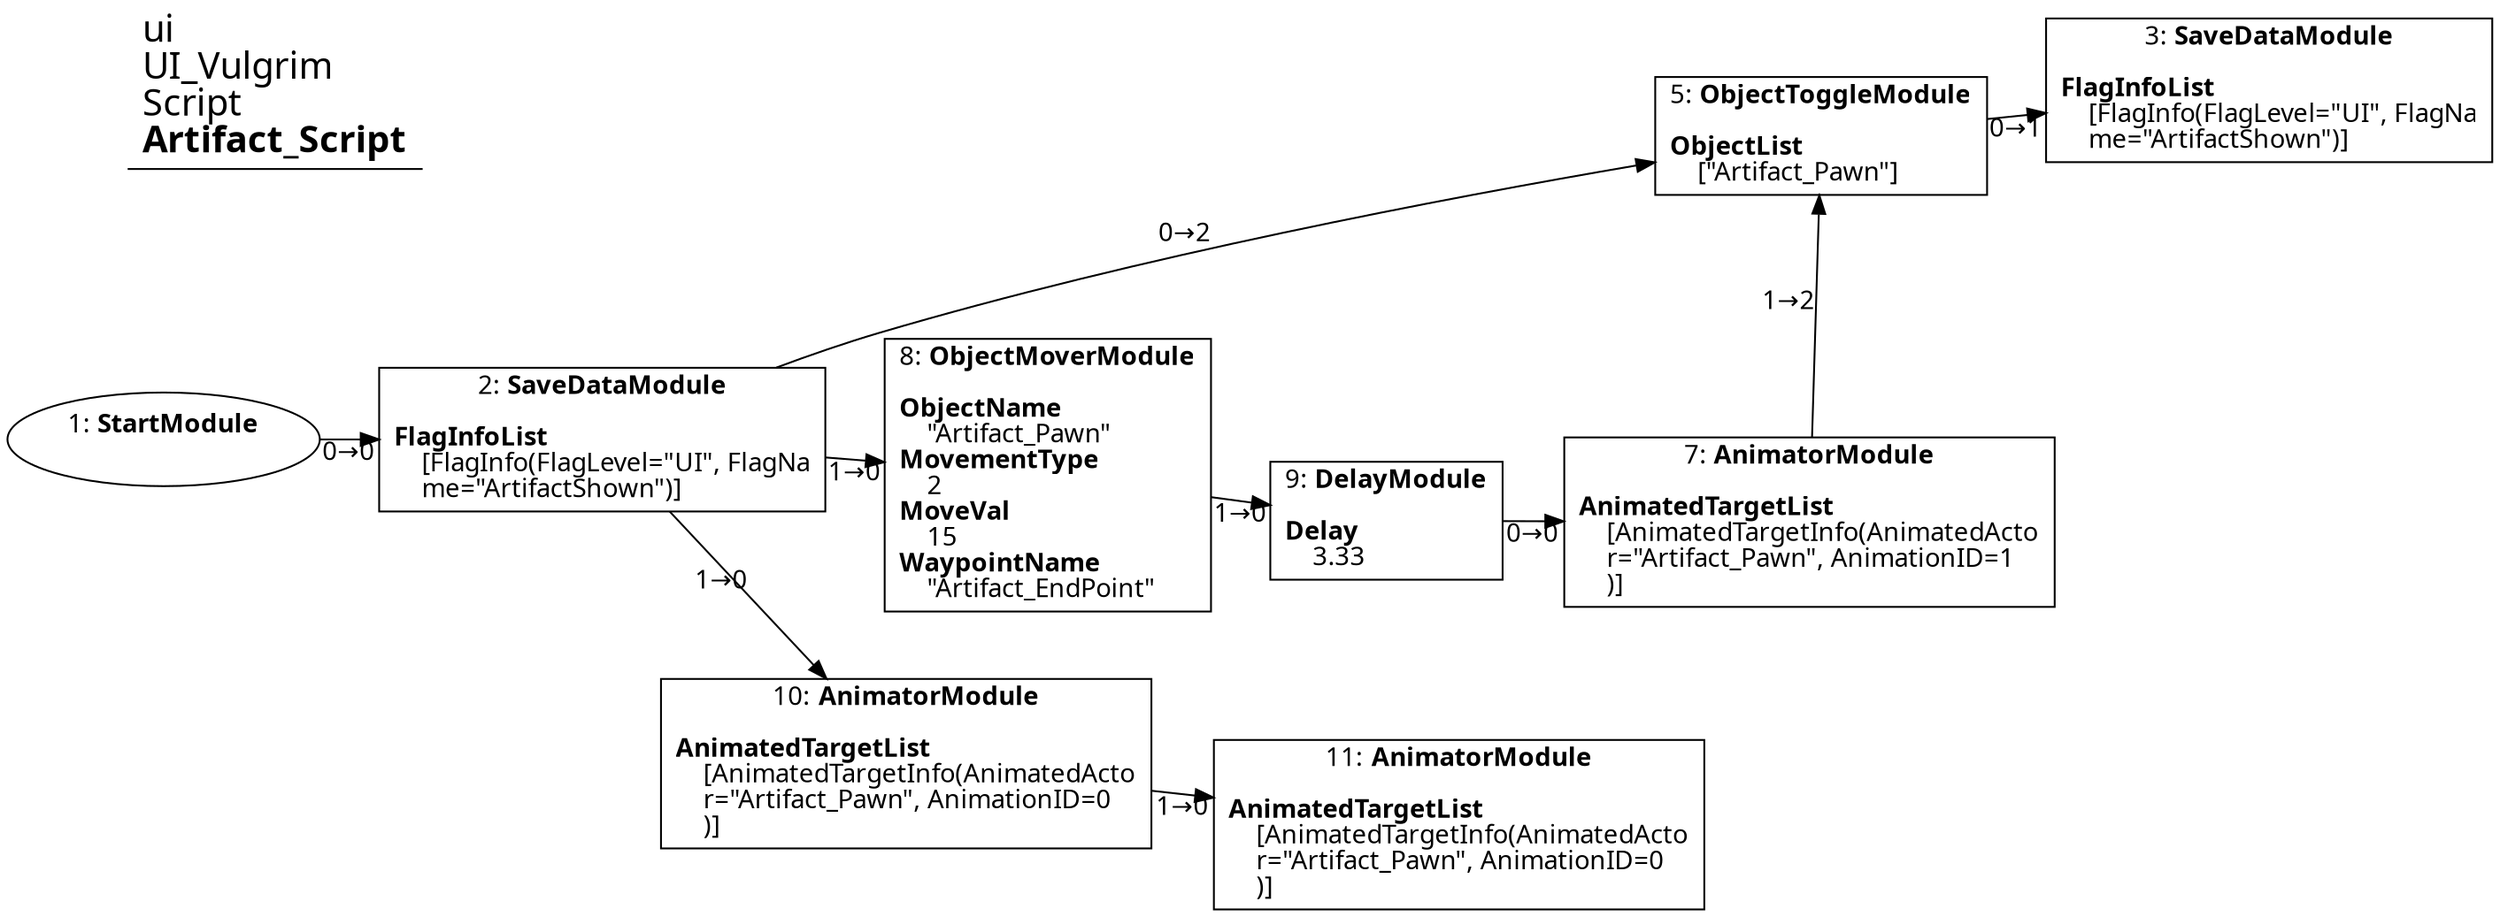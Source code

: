 digraph {
    layout = fdp;
    overlap = prism;
    sep = "+16";
    splines = spline;

    node [ shape = box ];

    graph [ fontname = "Segoe UI" ];
    node [ fontname = "Segoe UI" ];
    edge [ fontname = "Segoe UI" ];

    1 [ label = <1: <b>StartModule</b><br/><br/>> ];
    1 [ shape = oval ]
    1 [ pos = "0.16700001,-0.142!" ];
    1 -> 2 [ label = "0→0" ];

    2 [ label = <2: <b>SaveDataModule</b><br/><br/><b>FlagInfoList</b><br align="left"/>    [FlagInfo(FlagLevel=&quot;UI&quot;, FlagNa<br align="left"/>    me=&quot;ArtifactShown&quot;)]<br align="left"/>> ];
    2 [ pos = "0.342,-0.142!" ];
    2 -> 5 [ label = "0→2" ];
    2 -> 8 [ label = "1→0" ];
    2 -> 10 [ label = "1→0" ];

    3 [ label = <3: <b>SaveDataModule</b><br/><br/><b>FlagInfoList</b><br align="left"/>    [FlagInfo(FlagLevel=&quot;UI&quot;, FlagNa<br align="left"/>    me=&quot;ArtifactShown&quot;)]<br align="left"/>> ];
    3 [ pos = "1.4540001,0.12100001!" ];

    5 [ label = <5: <b>ObjectToggleModule</b><br/><br/><b>ObjectList</b><br align="left"/>    [&quot;Artifact_Pawn&quot;]<br align="left"/>> ];
    5 [ pos = "1.222,0.098000005!" ];
    5 -> 3 [ label = "0→1" ];

    7 [ label = <7: <b>AnimatorModule</b><br/><br/><b>AnimatedTargetList</b><br align="left"/>    [AnimatedTargetInfo(AnimatedActo<br align="left"/>    r=&quot;Artifact_Pawn&quot;, AnimationID=1<br align="left"/>    )]<br align="left"/>> ];
    7 [ pos = "1.011,-0.18800001!" ];
    7 -> 5 [ label = "1→2" ];

    8 [ label = <8: <b>ObjectMoverModule</b><br/><br/><b>ObjectName</b><br align="left"/>    &quot;Artifact_Pawn&quot;<br align="left"/><b>MovementType</b><br align="left"/>    2<br align="left"/><b>MoveVal</b><br align="left"/>    15<br align="left"/><b>WaypointName</b><br align="left"/>    &quot;Artifact_EndPoint&quot;<br align="left"/>> ];
    8 [ pos = "0.63500005,-0.165!" ];
    8 -> 9 [ label = "1→0" ];

    9 [ label = <9: <b>DelayModule</b><br/><br/><b>Delay</b><br align="left"/>    3.33<br align="left"/>> ];
    9 [ pos = "0.83500004,-0.18800001!" ];
    9 -> 7 [ label = "0→0" ];

    10 [ label = <10: <b>AnimatorModule</b><br/><br/><b>AnimatedTargetList</b><br align="left"/>    [AnimatedTargetInfo(AnimatedActo<br align="left"/>    r=&quot;Artifact_Pawn&quot;, AnimationID=0<br align="left"/>    )]<br align="left"/>> ];
    10 [ pos = "0.62,-0.38700002!" ];
    10 -> 11 [ label = "1→0" ];

    11 [ label = <11: <b>AnimatorModule</b><br/><br/><b>AnimatedTargetList</b><br align="left"/>    [AnimatedTargetInfo(AnimatedActo<br align="left"/>    r=&quot;Artifact_Pawn&quot;, AnimationID=0<br align="left"/>    )]<br align="left"/>> ];
    11 [ pos = "0.82600003,-0.41000003!" ];

    title [ pos = "0.16600001,0.12200001!" ];
    title [ shape = underline ];
    title [ label = <<font point-size="20">ui<br align="left"/>UI_Vulgrim<br align="left"/>Script<br align="left"/><b>Artifact_Script</b><br align="left"/></font>> ];
}
